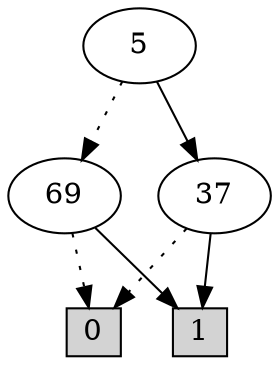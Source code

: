 digraph G {
0 [shape=box, label="0", style=filled, shape=box, height=0.3, width=0.3];
1 [shape=box, label="1", style=filled, shape=box, height=0.3, width=0.3];
1329 [label="5"];
1329 -> 140 [style=dotted];
1329 -> 76 [style=filled];
140 [label="69"];
140 -> 0 [style=dotted];
140 -> 1 [style=filled];
76 [label="37"];
76 -> 0 [style=dotted];
76 -> 1 [style=filled];
}
